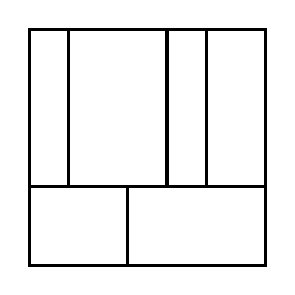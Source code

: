 \begin{tikzpicture}[very thick, scale=.5]
    \draw (0,2) rectangle (1,6);
    \draw (1,2) rectangle (7/2,6);
    \draw (7/2,2) rectangle (9/2,6);
    \draw (9/2,2) rectangle (6,6);
    \draw (0,0) rectangle (5/2,2);
    \draw (5/2,0) rectangle (6,2);
\end{tikzpicture}

